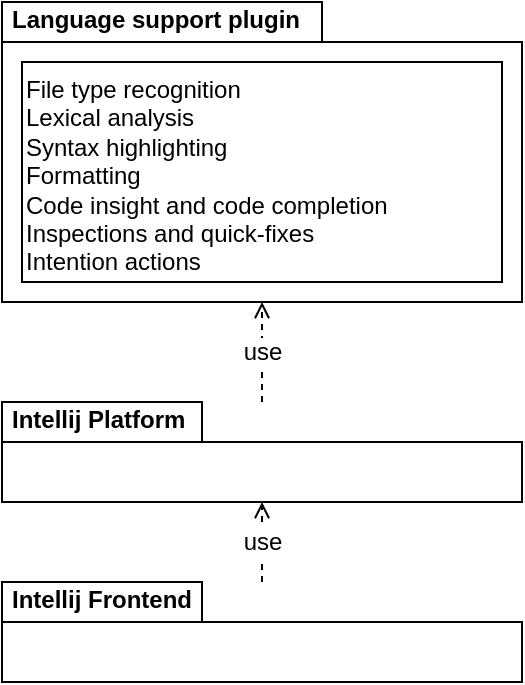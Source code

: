 <mxfile>
    <diagram id="riRUKphvjWqbh2xyCcSe" name="Page-1">
        <mxGraphModel dx="1062" dy="904" grid="1" gridSize="10" guides="1" tooltips="1" connect="1" arrows="1" fold="1" page="1" pageScale="1" pageWidth="850" pageHeight="1100" math="0" shadow="0">
            <root>
                <mxCell id="0"/>
                <mxCell id="1" parent="0"/>
                <mxCell id="2" value="use" style="edgeStyle=none;html=1;dashed=1;fontSize=12;endArrow=open;endFill=0;" edge="1" parent="1" source="3" target="4">
                    <mxGeometry relative="1" as="geometry"/>
                </mxCell>
                <mxCell id="3" value="Intellij Platform" style="shape=folder;fontStyle=1;spacingTop=0;tabWidth=100;tabHeight=20;tabPosition=left;verticalAlign=bottom;align=left;labelPosition=left;verticalLabelPosition=top;spacingLeft=265;spacing=0;spacingBottom=-16;spacingRight=0;" vertex="1" parent="1">
                    <mxGeometry x="480" y="270" width="260" height="50" as="geometry"/>
                </mxCell>
                <mxCell id="4" value="Language support plugin" style="shape=folder;fontStyle=1;spacingTop=0;tabWidth=160;tabHeight=20;tabPosition=left;verticalAlign=bottom;align=left;labelPosition=left;verticalLabelPosition=top;spacingLeft=265;spacing=0;spacingBottom=-16;spacingRight=0;" vertex="1" parent="1">
                    <mxGeometry x="480" y="70" width="260" height="150" as="geometry"/>
                </mxCell>
                <mxCell id="5" value="File type recognition&#10;Lexical analysis&#10;Syntax highlighting&#10;Formatting&#10;Code insight and code completion&#10;Inspections and quick-fixes&#10;Intention actions" style="rounded=0;align=left;verticalAlign=top;spacing=2;horizontal=1;fontSize=12;whiteSpace=wrap;" vertex="1" parent="1">
                    <mxGeometry x="490" y="100" width="240" height="110" as="geometry"/>
                </mxCell>
                <mxCell id="6" value="use" style="edgeStyle=none;html=1;fontSize=12;dashed=1;endArrow=open;endFill=0;" edge="1" parent="1" source="7" target="3">
                    <mxGeometry relative="1" as="geometry"/>
                </mxCell>
                <mxCell id="7" value="Intellij Frontend" style="shape=folder;fontStyle=1;spacingTop=0;tabWidth=100;tabHeight=20;tabPosition=left;verticalAlign=bottom;align=left;labelPosition=left;verticalLabelPosition=top;spacingLeft=265;spacing=0;spacingBottom=-16;spacingRight=0;" vertex="1" parent="1">
                    <mxGeometry x="480" y="360" width="260" height="50" as="geometry"/>
                </mxCell>
            </root>
        </mxGraphModel>
    </diagram>
</mxfile>